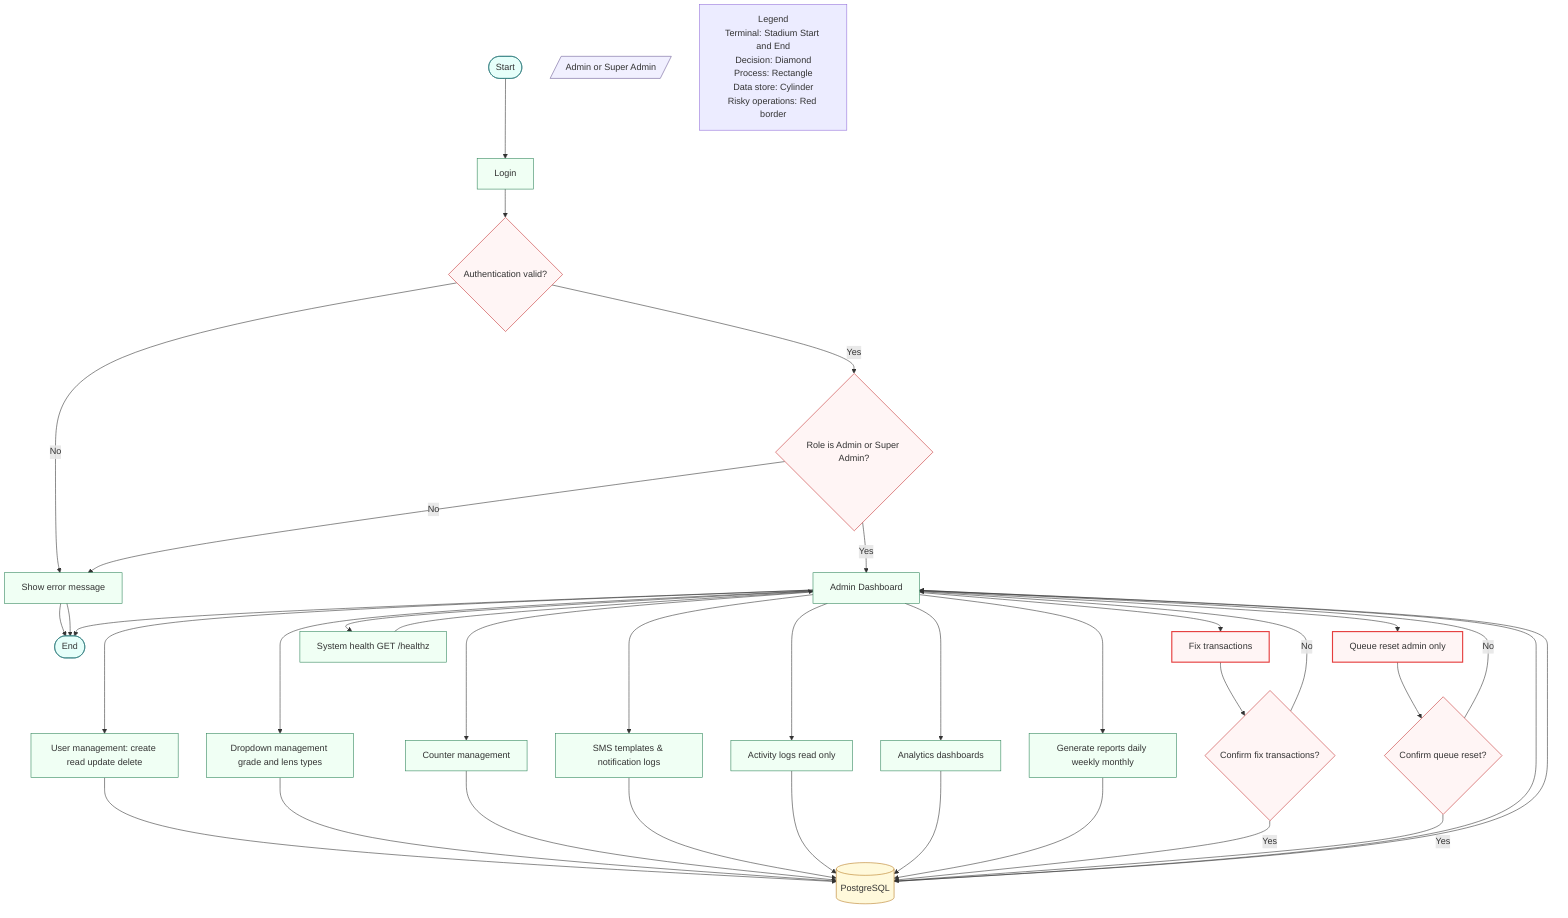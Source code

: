 flowchart TD

%% System Flowchart styling
classDef role fill:#F1F0FF,stroke:#6B5B95,stroke-width:1px,color:#333
classDef proc fill:#F0FFF4,stroke:#2F855A,stroke-width:1px,color:#333
classDef store fill:#FFF9DB,stroke:#B7791F,stroke-width:1px,color:#333
classDef risky fill:#FFF5F5,stroke:#E53E3E,stroke-width:2px,color:#333
classDef infra fill:#FFF9DB,stroke:#B7791F,stroke-width:1px,color:#333
classDef term fill:#E6FFFA,stroke:#2C7A7B,stroke-width:1px,color:#333
classDef decision fill:#FFF5F5,stroke:#C53030,stroke-width:1px,color:#333

%% Terminals and actor
START([Start]):::term
ADMIN[/Admin or Super Admin/]:::role
END([End]):::term

%% Stores and infra
DB[(PostgreSQL)]:::store

%% Processes and decisions
LOGIN[Login]:::proc
AUTH{Authentication valid?}:::decision
RBAC{Role is Admin or Super Admin?}:::decision
DASH[Admin Dashboard]:::proc

P_USERS[User management: create read update delete]:::proc
P_DROPS[Dropdown management grade and lens types]:::proc
P_COUNTERS[Counter management]:::proc
P_SMS[SMS templates & notification logs]:::proc
P_ACT[Activity logs read only]:::proc
P_ANALYTICS[Analytics dashboards]:::proc
P_REPORTS[Generate reports daily weekly monthly]:::proc
P_FIX[Fix transactions]:::risky
CONF_FIX{Confirm fix transactions?}:::decision
P_RESET[Queue reset admin only]:::risky
CONF_RESET{Confirm queue reset?}:::decision
P_HEALTH[System health GET /healthz]:::proc
ERROR[Show error message]:::proc

%% Flow
START --> LOGIN --> AUTH
AUTH -- No --> ERROR --> END
AUTH -- Yes --> RBAC
RBAC -- No --> ERROR --> END
RBAC -- Yes --> DASH

DASH --> P_USERS --> DB
DASH --> P_DROPS --> DB
DASH --> P_COUNTERS --> DB
DASH --> P_SMS --> DB
DASH --> P_ACT --> DB
DASH --> P_ANALYTICS --> DB
DASH --> P_REPORTS --> DB

DASH --> P_FIX
P_FIX --> CONF_FIX
CONF_FIX -- Yes --> DB --> DASH
CONF_FIX -- No --> DASH

DASH --> P_RESET
P_RESET --> CONF_RESET
CONF_RESET -- Yes --> DB --> DASH
CONF_RESET -- No --> DASH

DASH --> P_HEALTH --> DASH

DASH --> END

%% Legend
LEGEND[Legend\nTerminal: Stadium Start and End\nDecision: Diamond\nProcess: Rectangle\nData store: Cylinder\nRisky operations: Red border]